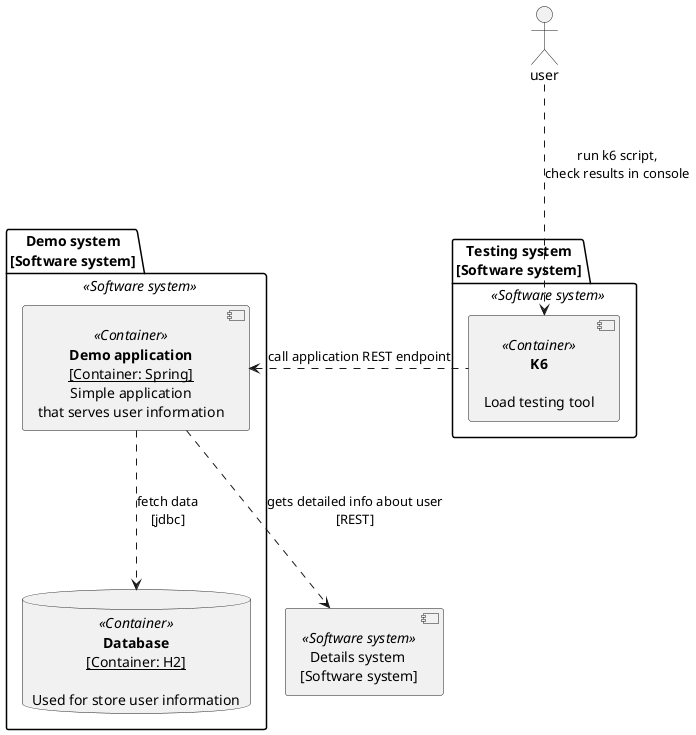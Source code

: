 @startuml

skinparam defaultFontName Arial
skinparam defaultTextAlignment center

Actor user

package "<b>Testing system</b>\n[Software system]" <<Software system>> {
    component "<b>K6</b>\n\nLoad testing tool" <<Container>> as k6
}

package "<b>Demo system</b>\n[Software system]" <<Software system>> {
    component "<b>Demo application</b>\n<u>[Container: Spring]</u>\nSimple application\nthat serves user information" <<Container>> as app
    database "<b>Database</b>\n<u>[Container: H2]</u>\n\nUsed for store user information" <<Container>> as db
}
component "Details system \n[Software system]" <<Software system>> as details


user -.-> k6 : run k6 script,\ncheck results in console
k6 -.left-> app : call application REST endpoint
app -.-> db : fetch data\n[jdbc]
app -.-> details : gets detailed info about user\n[REST]

@enduml